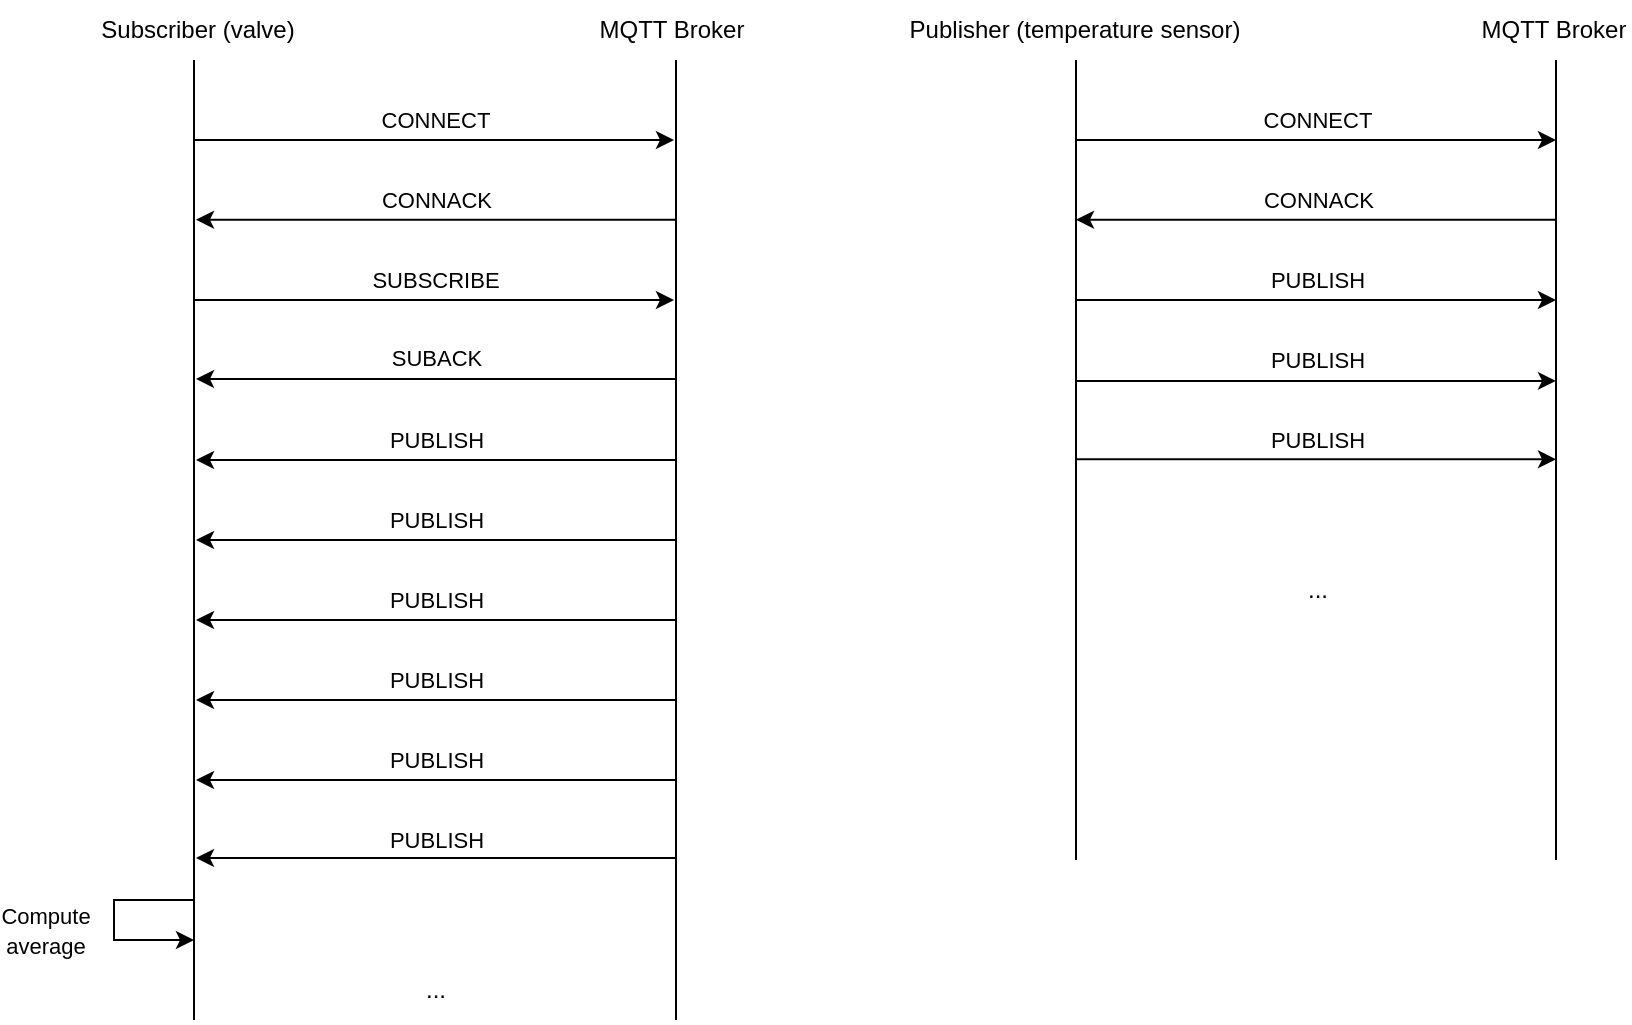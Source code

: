 <mxfile version="26.2.4">
  <diagram name="Page-1" id="e9K4EezFEQ3Ixj1OuFnv">
    <mxGraphModel dx="1456" dy="965" grid="1" gridSize="10" guides="1" tooltips="1" connect="1" arrows="1" fold="1" page="1" pageScale="1" pageWidth="827" pageHeight="1169" math="0" shadow="0">
      <root>
        <mxCell id="0" />
        <mxCell id="1" parent="0" />
        <mxCell id="Oap4Wcnsz5DNeIfneKaF-1" value="" style="endArrow=none;html=1;rounded=0;" edge="1" parent="1">
          <mxGeometry width="50" height="50" relative="1" as="geometry">
            <mxPoint x="160" y="640" as="sourcePoint" />
            <mxPoint x="160" y="160" as="targetPoint" />
          </mxGeometry>
        </mxCell>
        <mxCell id="Oap4Wcnsz5DNeIfneKaF-2" value="" style="endArrow=none;html=1;rounded=0;" edge="1" parent="1">
          <mxGeometry width="50" height="50" relative="1" as="geometry">
            <mxPoint x="401" y="640" as="sourcePoint" />
            <mxPoint x="401" y="160" as="targetPoint" />
          </mxGeometry>
        </mxCell>
        <mxCell id="Oap4Wcnsz5DNeIfneKaF-3" value="" style="endArrow=classic;html=1;rounded=0;" edge="1" parent="1">
          <mxGeometry width="50" height="50" relative="1" as="geometry">
            <mxPoint x="160" y="200" as="sourcePoint" />
            <mxPoint x="400" y="200" as="targetPoint" />
          </mxGeometry>
        </mxCell>
        <mxCell id="Oap4Wcnsz5DNeIfneKaF-5" value="&lt;font style=&quot;font-size: 11px;&quot;&gt;CONNECT&lt;/font&gt;" style="text;html=1;align=center;verticalAlign=middle;whiteSpace=wrap;rounded=0;rotation=0;" vertex="1" parent="1">
          <mxGeometry x="211" y="184" width="140" height="12" as="geometry" />
        </mxCell>
        <mxCell id="Oap4Wcnsz5DNeIfneKaF-7" value="" style="endArrow=classic;html=1;rounded=0;" edge="1" parent="1">
          <mxGeometry width="50" height="50" relative="1" as="geometry">
            <mxPoint x="401" y="360" as="sourcePoint" />
            <mxPoint x="161" y="360" as="targetPoint" />
          </mxGeometry>
        </mxCell>
        <mxCell id="Oap4Wcnsz5DNeIfneKaF-8" value="&lt;font style=&quot;font-size: 11px;&quot;&gt;PUBLISH&lt;/font&gt;" style="text;html=1;align=center;verticalAlign=middle;whiteSpace=wrap;rounded=0;" vertex="1" parent="1">
          <mxGeometry x="235.5" y="340" width="91" height="20" as="geometry" />
        </mxCell>
        <mxCell id="Oap4Wcnsz5DNeIfneKaF-17" value="" style="endArrow=classic;html=1;rounded=0;" edge="1" parent="1">
          <mxGeometry width="50" height="50" relative="1" as="geometry">
            <mxPoint x="160" y="580" as="sourcePoint" />
            <mxPoint x="160" y="600" as="targetPoint" />
            <Array as="points">
              <mxPoint x="120" y="580" />
              <mxPoint x="120" y="600" />
            </Array>
          </mxGeometry>
        </mxCell>
        <mxCell id="Oap4Wcnsz5DNeIfneKaF-18" value="&lt;font style=&quot;font-size: 11px;&quot;&gt;Compute average&lt;/font&gt;" style="text;html=1;align=center;verticalAlign=middle;whiteSpace=wrap;rounded=0;" vertex="1" parent="1">
          <mxGeometry x="66" y="590" width="40" height="10" as="geometry" />
        </mxCell>
        <mxCell id="Oap4Wcnsz5DNeIfneKaF-19" value="..." style="text;html=1;align=center;verticalAlign=middle;whiteSpace=wrap;rounded=0;" vertex="1" parent="1">
          <mxGeometry x="251" y="610" width="60" height="30" as="geometry" />
        </mxCell>
        <mxCell id="Oap4Wcnsz5DNeIfneKaF-20" value="Subscriber (valve)" style="text;html=1;align=center;verticalAlign=middle;whiteSpace=wrap;rounded=0;" vertex="1" parent="1">
          <mxGeometry x="106" y="130" width="112" height="30" as="geometry" />
        </mxCell>
        <mxCell id="Oap4Wcnsz5DNeIfneKaF-21" value="MQTT Broker" style="text;html=1;align=center;verticalAlign=middle;whiteSpace=wrap;rounded=0;" vertex="1" parent="1">
          <mxGeometry x="361" y="130" width="76" height="30" as="geometry" />
        </mxCell>
        <mxCell id="Oap4Wcnsz5DNeIfneKaF-23" value="" style="endArrow=classic;html=1;rounded=0;" edge="1" parent="1">
          <mxGeometry width="50" height="50" relative="1" as="geometry">
            <mxPoint x="160" y="280" as="sourcePoint" />
            <mxPoint x="400" y="280" as="targetPoint" />
          </mxGeometry>
        </mxCell>
        <mxCell id="Oap4Wcnsz5DNeIfneKaF-24" value="&lt;font style=&quot;font-size: 11px;&quot;&gt;SUBSCRIBE&lt;/font&gt;" style="text;html=1;align=center;verticalAlign=middle;whiteSpace=wrap;rounded=0;rotation=0;" vertex="1" parent="1">
          <mxGeometry x="211" y="264" width="140" height="12" as="geometry" />
        </mxCell>
        <mxCell id="Oap4Wcnsz5DNeIfneKaF-25" value="" style="endArrow=classic;html=1;rounded=0;" edge="1" parent="1">
          <mxGeometry width="50" height="50" relative="1" as="geometry">
            <mxPoint x="401" y="400" as="sourcePoint" />
            <mxPoint x="161" y="400" as="targetPoint" />
          </mxGeometry>
        </mxCell>
        <mxCell id="Oap4Wcnsz5DNeIfneKaF-26" value="&lt;font style=&quot;font-size: 11px;&quot;&gt;PUBLISH&lt;/font&gt;" style="text;html=1;align=center;verticalAlign=middle;whiteSpace=wrap;rounded=0;" vertex="1" parent="1">
          <mxGeometry x="235.5" y="380" width="91" height="20" as="geometry" />
        </mxCell>
        <mxCell id="Oap4Wcnsz5DNeIfneKaF-29" value="" style="endArrow=classic;html=1;rounded=0;" edge="1" parent="1">
          <mxGeometry width="50" height="50" relative="1" as="geometry">
            <mxPoint x="401" y="440" as="sourcePoint" />
            <mxPoint x="161" y="440" as="targetPoint" />
          </mxGeometry>
        </mxCell>
        <mxCell id="Oap4Wcnsz5DNeIfneKaF-30" value="&lt;font style=&quot;font-size: 11px;&quot;&gt;PUBLISH&lt;/font&gt;" style="text;html=1;align=center;verticalAlign=middle;whiteSpace=wrap;rounded=0;" vertex="1" parent="1">
          <mxGeometry x="235.5" y="420" width="91" height="20" as="geometry" />
        </mxCell>
        <mxCell id="Oap4Wcnsz5DNeIfneKaF-31" value="" style="endArrow=classic;html=1;rounded=0;" edge="1" parent="1">
          <mxGeometry width="50" height="50" relative="1" as="geometry">
            <mxPoint x="401" y="480" as="sourcePoint" />
            <mxPoint x="161" y="480" as="targetPoint" />
          </mxGeometry>
        </mxCell>
        <mxCell id="Oap4Wcnsz5DNeIfneKaF-32" value="&lt;font style=&quot;font-size: 11px;&quot;&gt;PUBLISH&lt;/font&gt;" style="text;html=1;align=center;verticalAlign=middle;whiteSpace=wrap;rounded=0;" vertex="1" parent="1">
          <mxGeometry x="235.5" y="460" width="91" height="20" as="geometry" />
        </mxCell>
        <mxCell id="Oap4Wcnsz5DNeIfneKaF-33" value="" style="endArrow=classic;html=1;rounded=0;" edge="1" parent="1">
          <mxGeometry width="50" height="50" relative="1" as="geometry">
            <mxPoint x="401" y="520" as="sourcePoint" />
            <mxPoint x="161" y="520" as="targetPoint" />
          </mxGeometry>
        </mxCell>
        <mxCell id="Oap4Wcnsz5DNeIfneKaF-34" value="&lt;font style=&quot;font-size: 11px;&quot;&gt;PUBLISH&lt;/font&gt;" style="text;html=1;align=center;verticalAlign=middle;whiteSpace=wrap;rounded=0;" vertex="1" parent="1">
          <mxGeometry x="235.5" y="500" width="91" height="20" as="geometry" />
        </mxCell>
        <mxCell id="Oap4Wcnsz5DNeIfneKaF-35" value="" style="endArrow=classic;html=1;rounded=0;" edge="1" parent="1">
          <mxGeometry width="50" height="50" relative="1" as="geometry">
            <mxPoint x="401" y="559" as="sourcePoint" />
            <mxPoint x="161" y="559" as="targetPoint" />
          </mxGeometry>
        </mxCell>
        <mxCell id="Oap4Wcnsz5DNeIfneKaF-36" value="&lt;font style=&quot;font-size: 11px;&quot;&gt;PUBLISH&lt;/font&gt;" style="text;html=1;align=center;verticalAlign=middle;whiteSpace=wrap;rounded=0;" vertex="1" parent="1">
          <mxGeometry x="235.5" y="540" width="91" height="20" as="geometry" />
        </mxCell>
        <mxCell id="Oap4Wcnsz5DNeIfneKaF-60" value="" style="endArrow=none;html=1;rounded=0;" edge="1" parent="1">
          <mxGeometry width="50" height="50" relative="1" as="geometry">
            <mxPoint x="601" y="560" as="sourcePoint" />
            <mxPoint x="601" y="160" as="targetPoint" />
          </mxGeometry>
        </mxCell>
        <mxCell id="Oap4Wcnsz5DNeIfneKaF-61" value="" style="endArrow=none;html=1;rounded=0;" edge="1" parent="1">
          <mxGeometry width="50" height="50" relative="1" as="geometry">
            <mxPoint x="841" y="560" as="sourcePoint" />
            <mxPoint x="841" y="160" as="targetPoint" />
          </mxGeometry>
        </mxCell>
        <mxCell id="Oap4Wcnsz5DNeIfneKaF-62" value="" style="endArrow=classic;html=1;rounded=0;" edge="1" parent="1">
          <mxGeometry width="50" height="50" relative="1" as="geometry">
            <mxPoint x="601" y="200" as="sourcePoint" />
            <mxPoint x="841" y="200" as="targetPoint" />
          </mxGeometry>
        </mxCell>
        <mxCell id="Oap4Wcnsz5DNeIfneKaF-63" value="&lt;font style=&quot;font-size: 11px;&quot;&gt;CONNECT&lt;/font&gt;" style="text;html=1;align=center;verticalAlign=middle;whiteSpace=wrap;rounded=0;rotation=0;" vertex="1" parent="1">
          <mxGeometry x="652" y="184" width="140" height="12" as="geometry" />
        </mxCell>
        <mxCell id="Oap4Wcnsz5DNeIfneKaF-68" value="..." style="text;html=1;align=center;verticalAlign=middle;whiteSpace=wrap;rounded=0;" vertex="1" parent="1">
          <mxGeometry x="692" y="410" width="60" height="30" as="geometry" />
        </mxCell>
        <mxCell id="Oap4Wcnsz5DNeIfneKaF-69" value="Publisher (temperature sensor)" style="text;html=1;align=center;verticalAlign=middle;whiteSpace=wrap;rounded=0;" vertex="1" parent="1">
          <mxGeometry x="509" y="130" width="183" height="30" as="geometry" />
        </mxCell>
        <mxCell id="Oap4Wcnsz5DNeIfneKaF-70" value="MQTT Broker" style="text;html=1;align=center;verticalAlign=middle;whiteSpace=wrap;rounded=0;" vertex="1" parent="1">
          <mxGeometry x="802" y="130" width="76" height="30" as="geometry" />
        </mxCell>
        <mxCell id="Oap4Wcnsz5DNeIfneKaF-71" value="" style="endArrow=classic;html=1;rounded=0;" edge="1" parent="1">
          <mxGeometry width="50" height="50" relative="1" as="geometry">
            <mxPoint x="601" y="280" as="sourcePoint" />
            <mxPoint x="841" y="280" as="targetPoint" />
          </mxGeometry>
        </mxCell>
        <mxCell id="Oap4Wcnsz5DNeIfneKaF-72" value="&lt;font style=&quot;font-size: 11px;&quot;&gt;PUBLISH&lt;/font&gt;" style="text;html=1;align=center;verticalAlign=middle;whiteSpace=wrap;rounded=0;rotation=0;" vertex="1" parent="1">
          <mxGeometry x="652" y="264" width="140" height="12" as="geometry" />
        </mxCell>
        <mxCell id="Oap4Wcnsz5DNeIfneKaF-83" value="" style="endArrow=classic;html=1;rounded=0;" edge="1" parent="1">
          <mxGeometry width="50" height="50" relative="1" as="geometry">
            <mxPoint x="601" y="320.44" as="sourcePoint" />
            <mxPoint x="841" y="320.44" as="targetPoint" />
          </mxGeometry>
        </mxCell>
        <mxCell id="Oap4Wcnsz5DNeIfneKaF-84" value="&lt;font style=&quot;font-size: 11px;&quot;&gt;PUBLISH&lt;/font&gt;" style="text;html=1;align=center;verticalAlign=middle;whiteSpace=wrap;rounded=0;rotation=0;" vertex="1" parent="1">
          <mxGeometry x="652" y="304.44" width="140" height="12" as="geometry" />
        </mxCell>
        <mxCell id="Oap4Wcnsz5DNeIfneKaF-85" value="" style="endArrow=classic;html=1;rounded=0;" edge="1" parent="1">
          <mxGeometry width="50" height="50" relative="1" as="geometry">
            <mxPoint x="601" y="359.68" as="sourcePoint" />
            <mxPoint x="841" y="359.68" as="targetPoint" />
          </mxGeometry>
        </mxCell>
        <mxCell id="Oap4Wcnsz5DNeIfneKaF-86" value="&lt;font style=&quot;font-size: 11px;&quot;&gt;PUBLISH&lt;/font&gt;" style="text;html=1;align=center;verticalAlign=middle;whiteSpace=wrap;rounded=0;rotation=0;" vertex="1" parent="1">
          <mxGeometry x="652" y="343.68" width="140" height="12" as="geometry" />
        </mxCell>
        <mxCell id="Oap4Wcnsz5DNeIfneKaF-87" value="" style="endArrow=classic;html=1;rounded=0;" edge="1" parent="1">
          <mxGeometry width="50" height="50" relative="1" as="geometry">
            <mxPoint x="401" y="239.88" as="sourcePoint" />
            <mxPoint x="161" y="239.88" as="targetPoint" />
          </mxGeometry>
        </mxCell>
        <mxCell id="Oap4Wcnsz5DNeIfneKaF-88" value="&lt;font style=&quot;font-size: 11px;&quot;&gt;CONNACK&lt;/font&gt;" style="text;html=1;align=center;verticalAlign=middle;whiteSpace=wrap;rounded=0;" vertex="1" parent="1">
          <mxGeometry x="235.5" y="219.88" width="91" height="20" as="geometry" />
        </mxCell>
        <mxCell id="Oap4Wcnsz5DNeIfneKaF-89" value="" style="endArrow=classic;html=1;rounded=0;" edge="1" parent="1">
          <mxGeometry width="50" height="50" relative="1" as="geometry">
            <mxPoint x="401" y="319.48" as="sourcePoint" />
            <mxPoint x="161" y="319.48" as="targetPoint" />
          </mxGeometry>
        </mxCell>
        <mxCell id="Oap4Wcnsz5DNeIfneKaF-90" value="&lt;font style=&quot;font-size: 11px;&quot;&gt;SUBACK&lt;/font&gt;" style="text;html=1;align=center;verticalAlign=middle;whiteSpace=wrap;rounded=0;" vertex="1" parent="1">
          <mxGeometry x="235.5" y="299.48" width="91" height="20" as="geometry" />
        </mxCell>
        <mxCell id="Oap4Wcnsz5DNeIfneKaF-91" value="" style="endArrow=classic;html=1;rounded=0;" edge="1" parent="1">
          <mxGeometry width="50" height="50" relative="1" as="geometry">
            <mxPoint x="841" y="239.88" as="sourcePoint" />
            <mxPoint x="601" y="239.88" as="targetPoint" />
          </mxGeometry>
        </mxCell>
        <mxCell id="Oap4Wcnsz5DNeIfneKaF-92" value="&lt;font style=&quot;font-size: 11px;&quot;&gt;CONNACK&lt;/font&gt;" style="text;html=1;align=center;verticalAlign=middle;whiteSpace=wrap;rounded=0;" vertex="1" parent="1">
          <mxGeometry x="676.5" y="219.88" width="91" height="20" as="geometry" />
        </mxCell>
      </root>
    </mxGraphModel>
  </diagram>
</mxfile>
